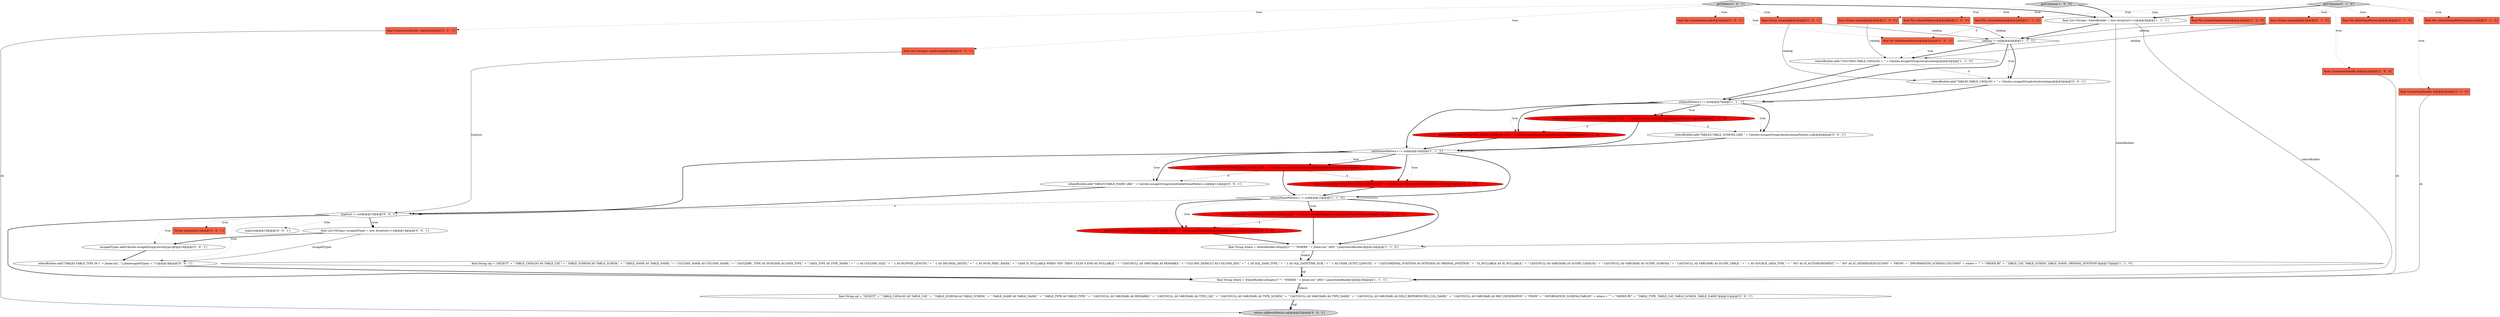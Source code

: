 digraph {
40 [style = filled, label = "whereBuilder.add(\"TABLES.TABLE_NAME LIKE \" + Calcites.escapeStringLiteral(tableNamePattern.s))@@@11@@@['0', '0', '1']", fillcolor = white, shape = ellipse image = "AAA0AAABBB3BBB"];
39 [style = filled, label = "whereBuilder.add(\"TABLES.TABLE_TYPE IN (\" + Joiner.on(\", \").join(escapedTypes) + \")\")@@@18@@@['0', '0', '1']", fillcolor = white, shape = ellipse image = "AAA0AAABBB3BBB"];
26 [style = filled, label = "final List<String> escapedTypes = new ArrayList<>()@@@14@@@['0', '0', '1']", fillcolor = white, shape = ellipse image = "AAA0AAABBB3BBB"];
25 [style = filled, label = "whereBuilder.add(\"COLUMNS.COLUMN_NAME LIKE \" + withEscapeClause(columnNamePattern.s))@@@14@@@['0', '1', '0']", fillcolor = red, shape = ellipse image = "AAA1AAABBB2BBB"];
13 [style = filled, label = "whereBuilder.add(\"COLUMNS.TABLE_NAME LIKE \" + Calcites.escapeStringLiteral(tableNamePattern.s))@@@11@@@['1', '0', '0']", fillcolor = red, shape = ellipse image = "AAA1AAABBB1BBB"];
30 [style = filled, label = "final List<String> typeList@@@2@@@['0', '0', '1']", fillcolor = tomato, shape = box image = "AAA0AAABBB3BBB"];
33 [style = filled, label = "final String catalog@@@2@@@['0', '0', '1']", fillcolor = tomato, shape = box image = "AAA0AAABBB3BBB"];
9 [style = filled, label = "catalog != null@@@4@@@['1', '1', '1']", fillcolor = white, shape = diamond image = "AAA0AAABBB1BBB"];
37 [style = filled, label = "final ConnectionHandle ch@@@2@@@['0', '0', '1']", fillcolor = tomato, shape = box image = "AAA0AAABBB3BBB"];
18 [style = filled, label = "final String catalog@@@2@@@['0', '1', '0']", fillcolor = tomato, shape = box image = "AAA0AAABBB2BBB"];
36 [style = filled, label = "return sqlResultSet(ch,sql)@@@22@@@['0', '0', '1']", fillcolor = lightgray, shape = ellipse image = "AAA0AAABBB3BBB"];
31 [style = filled, label = "String type@@@15@@@['0', '0', '1']", fillcolor = tomato, shape = box image = "AAA0AAABBB3BBB"];
29 [style = filled, label = "whereBuilder.add(\"TABLES.TABLE_SCHEMA LIKE \" + Calcites.escapeStringLiteral(schemaPattern.s))@@@8@@@['0', '0', '1']", fillcolor = white, shape = ellipse image = "AAA0AAABBB3BBB"];
14 [style = filled, label = "final List<String> whereBuilder = new ArrayList<>()@@@3@@@['1', '1', '1']", fillcolor = white, shape = ellipse image = "AAA0AAABBB1BBB"];
11 [style = filled, label = "final ConnectionHandle ch@@@2@@@['1', '0', '0']", fillcolor = tomato, shape = box image = "AAA0AAABBB1BBB"];
5 [style = filled, label = "whereBuilder.add(\"COLUMNS.TABLE_CATALOG = \" + Calcites.escapeStringLiteral(catalog))@@@5@@@['1', '1', '0']", fillcolor = white, shape = ellipse image = "AAA0AAABBB1BBB"];
32 [style = filled, label = "final Pat schemaPattern@@@2@@@['0', '0', '1']", fillcolor = tomato, shape = box image = "AAA0AAABBB3BBB"];
17 [style = filled, label = "columnNamePattern.s != null@@@13@@@['1', '1', '0']", fillcolor = white, shape = diamond image = "AAA0AAABBB1BBB"];
41 [style = filled, label = "escapedTypes.add(Calcites.escapeStringLiteral(type))@@@16@@@['0', '0', '1']", fillcolor = white, shape = ellipse image = "AAA0AAABBB3BBB"];
2 [style = filled, label = "final String sql = \"SELECT\" + \" TABLE_CATALOG AS TABLE_CAT,\" + \" TABLE_SCHEMA AS TABLE_SCHEM,\" + \" TABLE_NAME AS TABLE_NAME,\" + \" COLUMN_NAME AS COLUMN_NAME,\" + \" CAST(JDBC_TYPE AS INTEGER) AS DATA_TYPE,\" + \" DATA_TYPE AS TYPE_NAME,\" + \" -1 AS COLUMN_SIZE,\" + \" -1 AS BUFFER_LENGTH,\" + \" -1 AS DECIMAL_DIGITS,\" + \" -1 AS NUM_PREC_RADIX,\" + \" CASE IS_NULLABLE WHEN 'YES' THEN 1 ELSE 0 END AS NULLABLE,\" + \" CAST(NULL AS VARCHAR) AS REMARKS,\" + \" COLUMN_DEFAULT AS COLUMN_DEF,\" + \" -1 AS SQL_DATA_TYPE,\" + \" -1 AS SQL_DATETIME_SUB,\" + \" -1 AS CHAR_OCTET_LENGTH,\" + \" CAST(ORDINAL_POSITION AS INTEGER) AS ORDINAL_POSITION,\" + \" IS_NULLABLE AS IS_NULLABLE,\" + \" CAST(NULL AS VARCHAR) AS SCOPE_CATALOG,\" + \" CAST(NULL AS VARCHAR) AS SCOPE_SCHEMA,\" + \" CAST(NULL AS VARCHAR) AS SCOPE_TABLE,\" + \" -1 AS SOURCE_DATA_TYPE,\" + \" 'NO' AS IS_AUTOINCREMENT,\" + \" 'NO' AS IS_GENERATEDCOLUMN\" + \"FROM\" + \" INFORMATION_SCHEMA.COLUMNS\" + where + \"\" + \"ORDER BY\" + \" TABLE_CAT, TABLE_SCHEM, TABLE_NAME, ORDINAL_POSITION\"@@@17@@@['1', '1', '0']", fillcolor = white, shape = ellipse image = "AAA0AAABBB1BBB"];
3 [style = filled, label = "getColumns['1', '0', '0']", fillcolor = lightgray, shape = diamond image = "AAA0AAABBB1BBB"];
27 [style = filled, label = "typeList@@@15@@@['0', '0', '1']", fillcolor = white, shape = ellipse image = "AAA0AAABBB3BBB"];
7 [style = filled, label = "tableNamePattern.s != null@@@10@@@['1', '1', '1']", fillcolor = white, shape = diamond image = "AAA0AAABBB1BBB"];
42 [style = filled, label = "final String sql = \"SELECT\" + \" TABLE_CATALOG AS TABLE_CAT,\" + \" TABLE_SCHEMA AS TABLE_SCHEM,\" + \" TABLE_NAME AS TABLE_NAME,\" + \" TABLE_TYPE AS TABLE_TYPE,\" + \" CAST(NULL AS VARCHAR) AS REMARKS,\" + \" CAST(NULL AS VARCHAR) AS TYPE_CAT,\" + \" CAST(NULL AS VARCHAR) AS TYPE_SCHEM,\" + \" CAST(NULL AS VARCHAR) AS TYPE_NAME,\" + \" CAST(NULL AS VARCHAR) AS SELF_REFERENCING_COL_NAME,\" + \" CAST(NULL AS VARCHAR) AS REF_GENERATION\" + \"FROM\" + \" INFORMATION_SCHEMA.TABLES\" + where + \"\" + \"ORDER BY\" + \" TABLE_TYPE, TABLE_CAT, TABLE_SCHEM, TABLE_NAME\"@@@21@@@['0', '0', '1']", fillcolor = white, shape = ellipse image = "AAA0AAABBB3BBB"];
12 [style = filled, label = "final Pat schemaPattern@@@2@@@['1', '0', '0']", fillcolor = tomato, shape = box image = "AAA0AAABBB1BBB"];
21 [style = filled, label = "whereBuilder.add(\"COLUMNS.TABLE_NAME LIKE \" + withEscapeClause(tableNamePattern.s))@@@11@@@['0', '1', '0']", fillcolor = red, shape = ellipse image = "AAA1AAABBB2BBB"];
19 [style = filled, label = "final Pat tableNamePattern@@@2@@@['0', '1', '0']", fillcolor = tomato, shape = box image = "AAA0AAABBB2BBB"];
6 [style = filled, label = "final String where = whereBuilder.isEmpty()? \"\": \"WHERE \" + Joiner.on(\" AND \").join(whereBuilder)@@@20@@@['1', '1', '1']", fillcolor = white, shape = ellipse image = "AAA0AAABBB1BBB"];
15 [style = filled, label = "final String catalog@@@2@@@['1', '0', '0']", fillcolor = tomato, shape = box image = "AAA0AAABBB1BBB"];
1 [style = filled, label = "whereBuilder.add(\"COLUMNS.COLUMN_NAME LIKE \" + Calcites.escapeStringLiteral(columnNamePattern.s))@@@14@@@['1', '0', '0']", fillcolor = red, shape = ellipse image = "AAA1AAABBB1BBB"];
8 [style = filled, label = "whereBuilder.add(\"COLUMNS.TABLE_SCHEMA LIKE \" + Calcites.escapeStringLiteral(schemaPattern.s))@@@8@@@['1', '0', '0']", fillcolor = red, shape = ellipse image = "AAA1AAABBB1BBB"];
10 [style = filled, label = "final String where = whereBuilder.isEmpty()? \"\": \"WHERE \" + Joiner.on(\" AND \").join(whereBuilder)@@@16@@@['1', '1', '0']", fillcolor = white, shape = ellipse image = "AAA0AAABBB1BBB"];
24 [style = filled, label = "final ConnectionHandle ch@@@2@@@['0', '1', '0']", fillcolor = tomato, shape = box image = "AAA0AAABBB2BBB"];
38 [style = filled, label = "final Pat tableNamePattern@@@2@@@['0', '0', '1']", fillcolor = tomato, shape = box image = "AAA0AAABBB3BBB"];
4 [style = filled, label = "final Pat columnNamePattern@@@2@@@['1', '0', '0']", fillcolor = tomato, shape = box image = "AAA0AAABBB1BBB"];
28 [style = filled, label = "getTables['0', '0', '1']", fillcolor = lightgray, shape = diamond image = "AAA0AAABBB3BBB"];
22 [style = filled, label = "getColumns['0', '1', '0']", fillcolor = lightgray, shape = diamond image = "AAA0AAABBB2BBB"];
23 [style = filled, label = "whereBuilder.add(\"COLUMNS.TABLE_SCHEMA LIKE \" + withEscapeClause(schemaPattern.s))@@@8@@@['0', '1', '0']", fillcolor = red, shape = ellipse image = "AAA1AAABBB2BBB"];
16 [style = filled, label = "final Pat schemaPattern@@@2@@@['1', '1', '0']", fillcolor = tomato, shape = box image = "AAA0AAABBB1BBB"];
34 [style = filled, label = "whereBuilder.add(\"TABLES.TABLE_CATALOG = \" + Calcites.escapeStringLiteral(catalog))@@@5@@@['0', '0', '1']", fillcolor = white, shape = ellipse image = "AAA0AAABBB3BBB"];
20 [style = filled, label = "final Pat columnNamePattern@@@2@@@['0', '1', '0']", fillcolor = tomato, shape = box image = "AAA0AAABBB2BBB"];
0 [style = filled, label = "schemaPattern.s != null@@@7@@@['1', '1', '1']", fillcolor = white, shape = diamond image = "AAA0AAABBB1BBB"];
35 [style = filled, label = "typeList != null@@@13@@@['0', '0', '1']", fillcolor = white, shape = diamond image = "AAA0AAABBB3BBB"];
17->25 [style = bold, label=""];
2->6 [style = bold, label=""];
17->1 [style = dotted, label="true"];
17->35 [style = dashed, label="0"];
7->35 [style = bold, label=""];
35->26 [style = dotted, label="true"];
39->6 [style = bold, label=""];
28->14 [style = bold, label=""];
28->30 [style = dotted, label="true"];
13->17 [style = bold, label=""];
13->21 [style = dashed, label="0"];
5->0 [style = bold, label=""];
22->16 [style = dotted, label="true"];
0->8 [style = bold, label=""];
9->5 [style = bold, label=""];
14->9 [style = bold, label=""];
25->10 [style = bold, label=""];
1->25 [style = dashed, label="0"];
22->19 [style = dotted, label="true"];
7->13 [style = dotted, label="true"];
7->40 [style = dotted, label="true"];
18->5 [style = solid, label="catalog"];
0->29 [style = bold, label=""];
13->40 [style = dashed, label="0"];
22->24 [style = dotted, label="true"];
5->34 [style = dashed, label="0"];
34->0 [style = bold, label=""];
0->7 [style = bold, label=""];
0->8 [style = dotted, label="true"];
30->35 [style = solid, label="typeList"];
22->20 [style = dotted, label="true"];
0->23 [style = bold, label=""];
11->6 [style = solid, label="ch"];
24->6 [style = solid, label="ch"];
15->9 [style = solid, label="catalog"];
10->2 [style = bold, label=""];
23->7 [style = bold, label=""];
28->38 [style = dotted, label="true"];
22->14 [style = bold, label=""];
7->21 [style = dotted, label="true"];
28->37 [style = dotted, label="true"];
15->5 [style = solid, label="catalog"];
17->10 [style = bold, label=""];
42->36 [style = solid, label="sql"];
7->17 [style = bold, label=""];
40->35 [style = bold, label=""];
22->18 [style = dotted, label="true"];
17->1 [style = bold, label=""];
33->34 [style = solid, label="catalog"];
6->42 [style = bold, label=""];
10->2 [style = solid, label="where"];
35->31 [style = dotted, label="true"];
18->9 [style = solid, label="catalog"];
2->6 [style = solid, label="sql"];
26->41 [style = bold, label=""];
28->32 [style = dotted, label="true"];
17->25 [style = dotted, label="true"];
37->36 [style = solid, label="ch"];
3->15 [style = dotted, label="true"];
35->41 [style = dotted, label="true"];
0->23 [style = dotted, label="true"];
35->26 [style = bold, label=""];
8->29 [style = dashed, label="0"];
7->40 [style = bold, label=""];
6->42 [style = solid, label="where"];
9->5 [style = dotted, label="true"];
7->13 [style = bold, label=""];
3->11 [style = dotted, label="true"];
35->39 [style = dotted, label="true"];
16->38 [style = dashed, label="0"];
26->39 [style = solid, label="escapedTypes"];
14->10 [style = solid, label="whereBuilder"];
9->0 [style = bold, label=""];
35->6 [style = bold, label=""];
33->9 [style = solid, label="catalog"];
28->33 [style = dotted, label="true"];
3->14 [style = bold, label=""];
3->4 [style = dotted, label="true"];
42->36 [style = bold, label=""];
8->7 [style = bold, label=""];
0->29 [style = dotted, label="true"];
35->27 [style = dotted, label="true"];
14->6 [style = solid, label="whereBuilder"];
9->34 [style = dotted, label="true"];
3->12 [style = dotted, label="true"];
7->21 [style = bold, label=""];
29->7 [style = bold, label=""];
41->39 [style = bold, label=""];
1->10 [style = bold, label=""];
21->17 [style = bold, label=""];
3->16 [style = dotted, label="true"];
8->23 [style = dashed, label="0"];
9->34 [style = bold, label=""];
}
